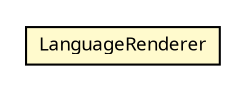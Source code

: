 #!/usr/local/bin/dot
#
# Class diagram 
# Generated by UMLGraph version R5_6 (http://www.umlgraph.org/)
#

digraph G {
	edge [fontname="Trebuchet MS",fontsize=10,labelfontname="Trebuchet MS",labelfontsize=10];
	node [fontname="Trebuchet MS",fontsize=10,shape=plaintext];
	nodesep=0.25;
	ranksep=0.5;
	// se.cambio.cds.gdl.editor.view.renderers.LanguageRenderer
	c247411 [label=<<table title="se.cambio.cds.gdl.editor.view.renderers.LanguageRenderer" border="0" cellborder="1" cellspacing="0" cellpadding="2" port="p" bgcolor="lemonChiffon" href="./LanguageRenderer.html">
		<tr><td><table border="0" cellspacing="0" cellpadding="1">
<tr><td align="center" balign="center"><font face="Trebuchet MS"> LanguageRenderer </font></td></tr>
		</table></td></tr>
		</table>>, URL="./LanguageRenderer.html", fontname="Trebuchet MS", fontcolor="black", fontsize=9.0];
}


